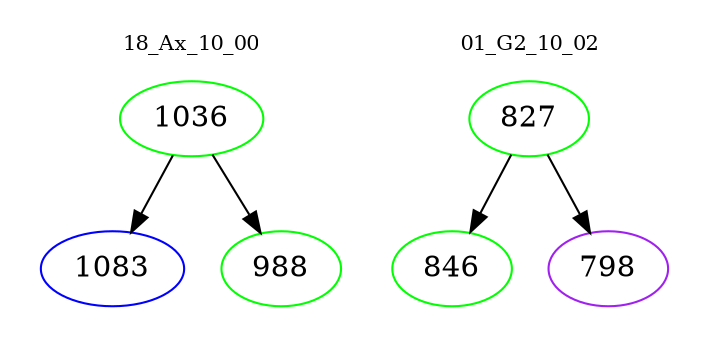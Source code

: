 digraph{
subgraph cluster_0 {
color = white
label = "18_Ax_10_00";
fontsize=10;
T0_1036 [label="1036", color="green"]
T0_1036 -> T0_1083 [color="black"]
T0_1083 [label="1083", color="blue"]
T0_1036 -> T0_988 [color="black"]
T0_988 [label="988", color="green"]
}
subgraph cluster_1 {
color = white
label = "01_G2_10_02";
fontsize=10;
T1_827 [label="827", color="green"]
T1_827 -> T1_846 [color="black"]
T1_846 [label="846", color="green"]
T1_827 -> T1_798 [color="black"]
T1_798 [label="798", color="purple"]
}
}
